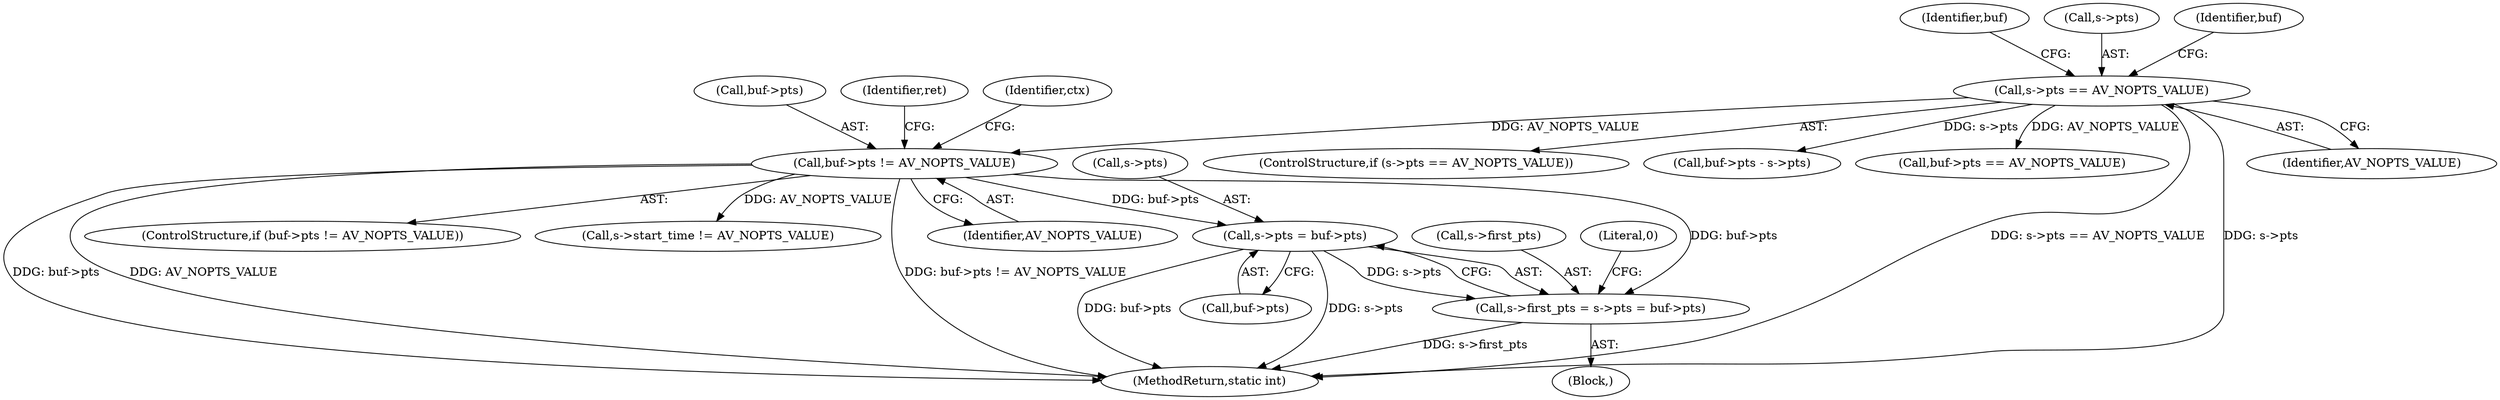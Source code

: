 digraph "0_FFmpeg_cdd5df8189ff1537f7abe8defe971f80602cc2d2@pointer" {
"1000225" [label="(Call,s->pts = buf->pts)"];
"1000145" [label="(Call,buf->pts != AV_NOPTS_VALUE)"];
"1000138" [label="(Call,s->pts == AV_NOPTS_VALUE)"];
"1000221" [label="(Call,s->first_pts = s->pts = buf->pts)"];
"1000137" [label="(ControlStructure,if (s->pts == AV_NOPTS_VALUE))"];
"1000171" [label="(Call,s->start_time != AV_NOPTS_VALUE)"];
"1000149" [label="(Identifier,AV_NOPTS_VALUE)"];
"1000147" [label="(Identifier,buf)"];
"1000146" [label="(Call,buf->pts)"];
"1000229" [label="(Call,buf->pts)"];
"1000152" [label="(Identifier,ret)"];
"1000139" [label="(Call,s->pts)"];
"1000270" [label="(Call,buf->pts - s->pts)"];
"1000249" [label="(Call,buf->pts == AV_NOPTS_VALUE)"];
"1000477" [label="(MethodReturn,static int)"];
"1000221" [label="(Call,s->first_pts = s->pts = buf->pts)"];
"1000220" [label="(Block,)"];
"1000138" [label="(Call,s->pts == AV_NOPTS_VALUE)"];
"1000222" [label="(Call,s->first_pts)"];
"1000226" [label="(Call,s->pts)"];
"1000225" [label="(Call,s->pts = buf->pts)"];
"1000246" [label="(Literal,0)"];
"1000145" [label="(Call,buf->pts != AV_NOPTS_VALUE)"];
"1000142" [label="(Identifier,AV_NOPTS_VALUE)"];
"1000235" [label="(Identifier,ctx)"];
"1000251" [label="(Identifier,buf)"];
"1000144" [label="(ControlStructure,if (buf->pts != AV_NOPTS_VALUE))"];
"1000225" -> "1000221"  [label="AST: "];
"1000225" -> "1000229"  [label="CFG: "];
"1000226" -> "1000225"  [label="AST: "];
"1000229" -> "1000225"  [label="AST: "];
"1000221" -> "1000225"  [label="CFG: "];
"1000225" -> "1000477"  [label="DDG: s->pts"];
"1000225" -> "1000477"  [label="DDG: buf->pts"];
"1000225" -> "1000221"  [label="DDG: s->pts"];
"1000145" -> "1000225"  [label="DDG: buf->pts"];
"1000145" -> "1000144"  [label="AST: "];
"1000145" -> "1000149"  [label="CFG: "];
"1000146" -> "1000145"  [label="AST: "];
"1000149" -> "1000145"  [label="AST: "];
"1000152" -> "1000145"  [label="CFG: "];
"1000235" -> "1000145"  [label="CFG: "];
"1000145" -> "1000477"  [label="DDG: AV_NOPTS_VALUE"];
"1000145" -> "1000477"  [label="DDG: buf->pts != AV_NOPTS_VALUE"];
"1000145" -> "1000477"  [label="DDG: buf->pts"];
"1000138" -> "1000145"  [label="DDG: AV_NOPTS_VALUE"];
"1000145" -> "1000171"  [label="DDG: AV_NOPTS_VALUE"];
"1000145" -> "1000221"  [label="DDG: buf->pts"];
"1000138" -> "1000137"  [label="AST: "];
"1000138" -> "1000142"  [label="CFG: "];
"1000139" -> "1000138"  [label="AST: "];
"1000142" -> "1000138"  [label="AST: "];
"1000147" -> "1000138"  [label="CFG: "];
"1000251" -> "1000138"  [label="CFG: "];
"1000138" -> "1000477"  [label="DDG: s->pts"];
"1000138" -> "1000477"  [label="DDG: s->pts == AV_NOPTS_VALUE"];
"1000138" -> "1000249"  [label="DDG: AV_NOPTS_VALUE"];
"1000138" -> "1000270"  [label="DDG: s->pts"];
"1000221" -> "1000220"  [label="AST: "];
"1000222" -> "1000221"  [label="AST: "];
"1000246" -> "1000221"  [label="CFG: "];
"1000221" -> "1000477"  [label="DDG: s->first_pts"];
}
